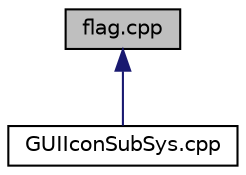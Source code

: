 digraph "flag.cpp"
{
  edge [fontname="Helvetica",fontsize="10",labelfontname="Helvetica",labelfontsize="10"];
  node [fontname="Helvetica",fontsize="10",shape=record];
  Node1 [label="flag.cpp",height=0.2,width=0.4,color="black", fillcolor="grey75", style="filled", fontcolor="black"];
  Node1 -> Node2 [dir="back",color="midnightblue",fontsize="10",style="solid",fontname="Helvetica"];
  Node2 [label="GUIIconSubSys.cpp",height=0.2,width=0.4,color="black", fillcolor="white", style="filled",URL="$d6/d00/_g_u_i_icon_sub_sys_8cpp.html"];
}
